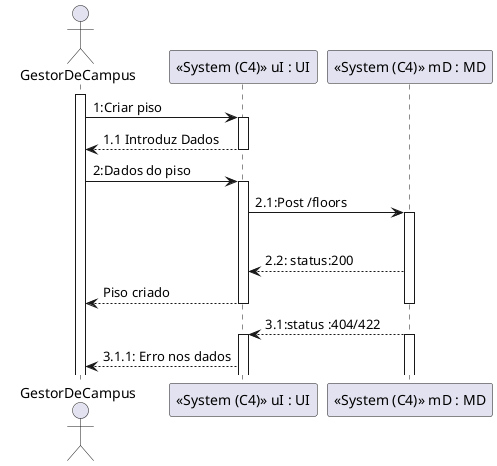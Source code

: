 @startuml
'http://plantuml.com/skinparam.html

actor GestorDeCampus
participant l as "<<System (C4)>> uI : UI"
participant md as "<<System (C4)>> mD : MD"


activate GestorDeCampus
GestorDeCampus -> l : 1:Criar piso
activate l
l --> GestorDeCampus : 1.1 Introduz Dados
deactivate l
GestorDeCampus -> l : 2:Dados do piso
activate l
l -> md :  2.1:Post /floors
activate md
group alt
md --> l : 2.2: status:200
l--> GestorDeCampus: Piso criado
deactivate md
deactivate l

md--> l : 3.1:status :404/422
activate md
activate l
l-->GestorDeCampus: 3.1.1: Erro nos dados




@enduml
```